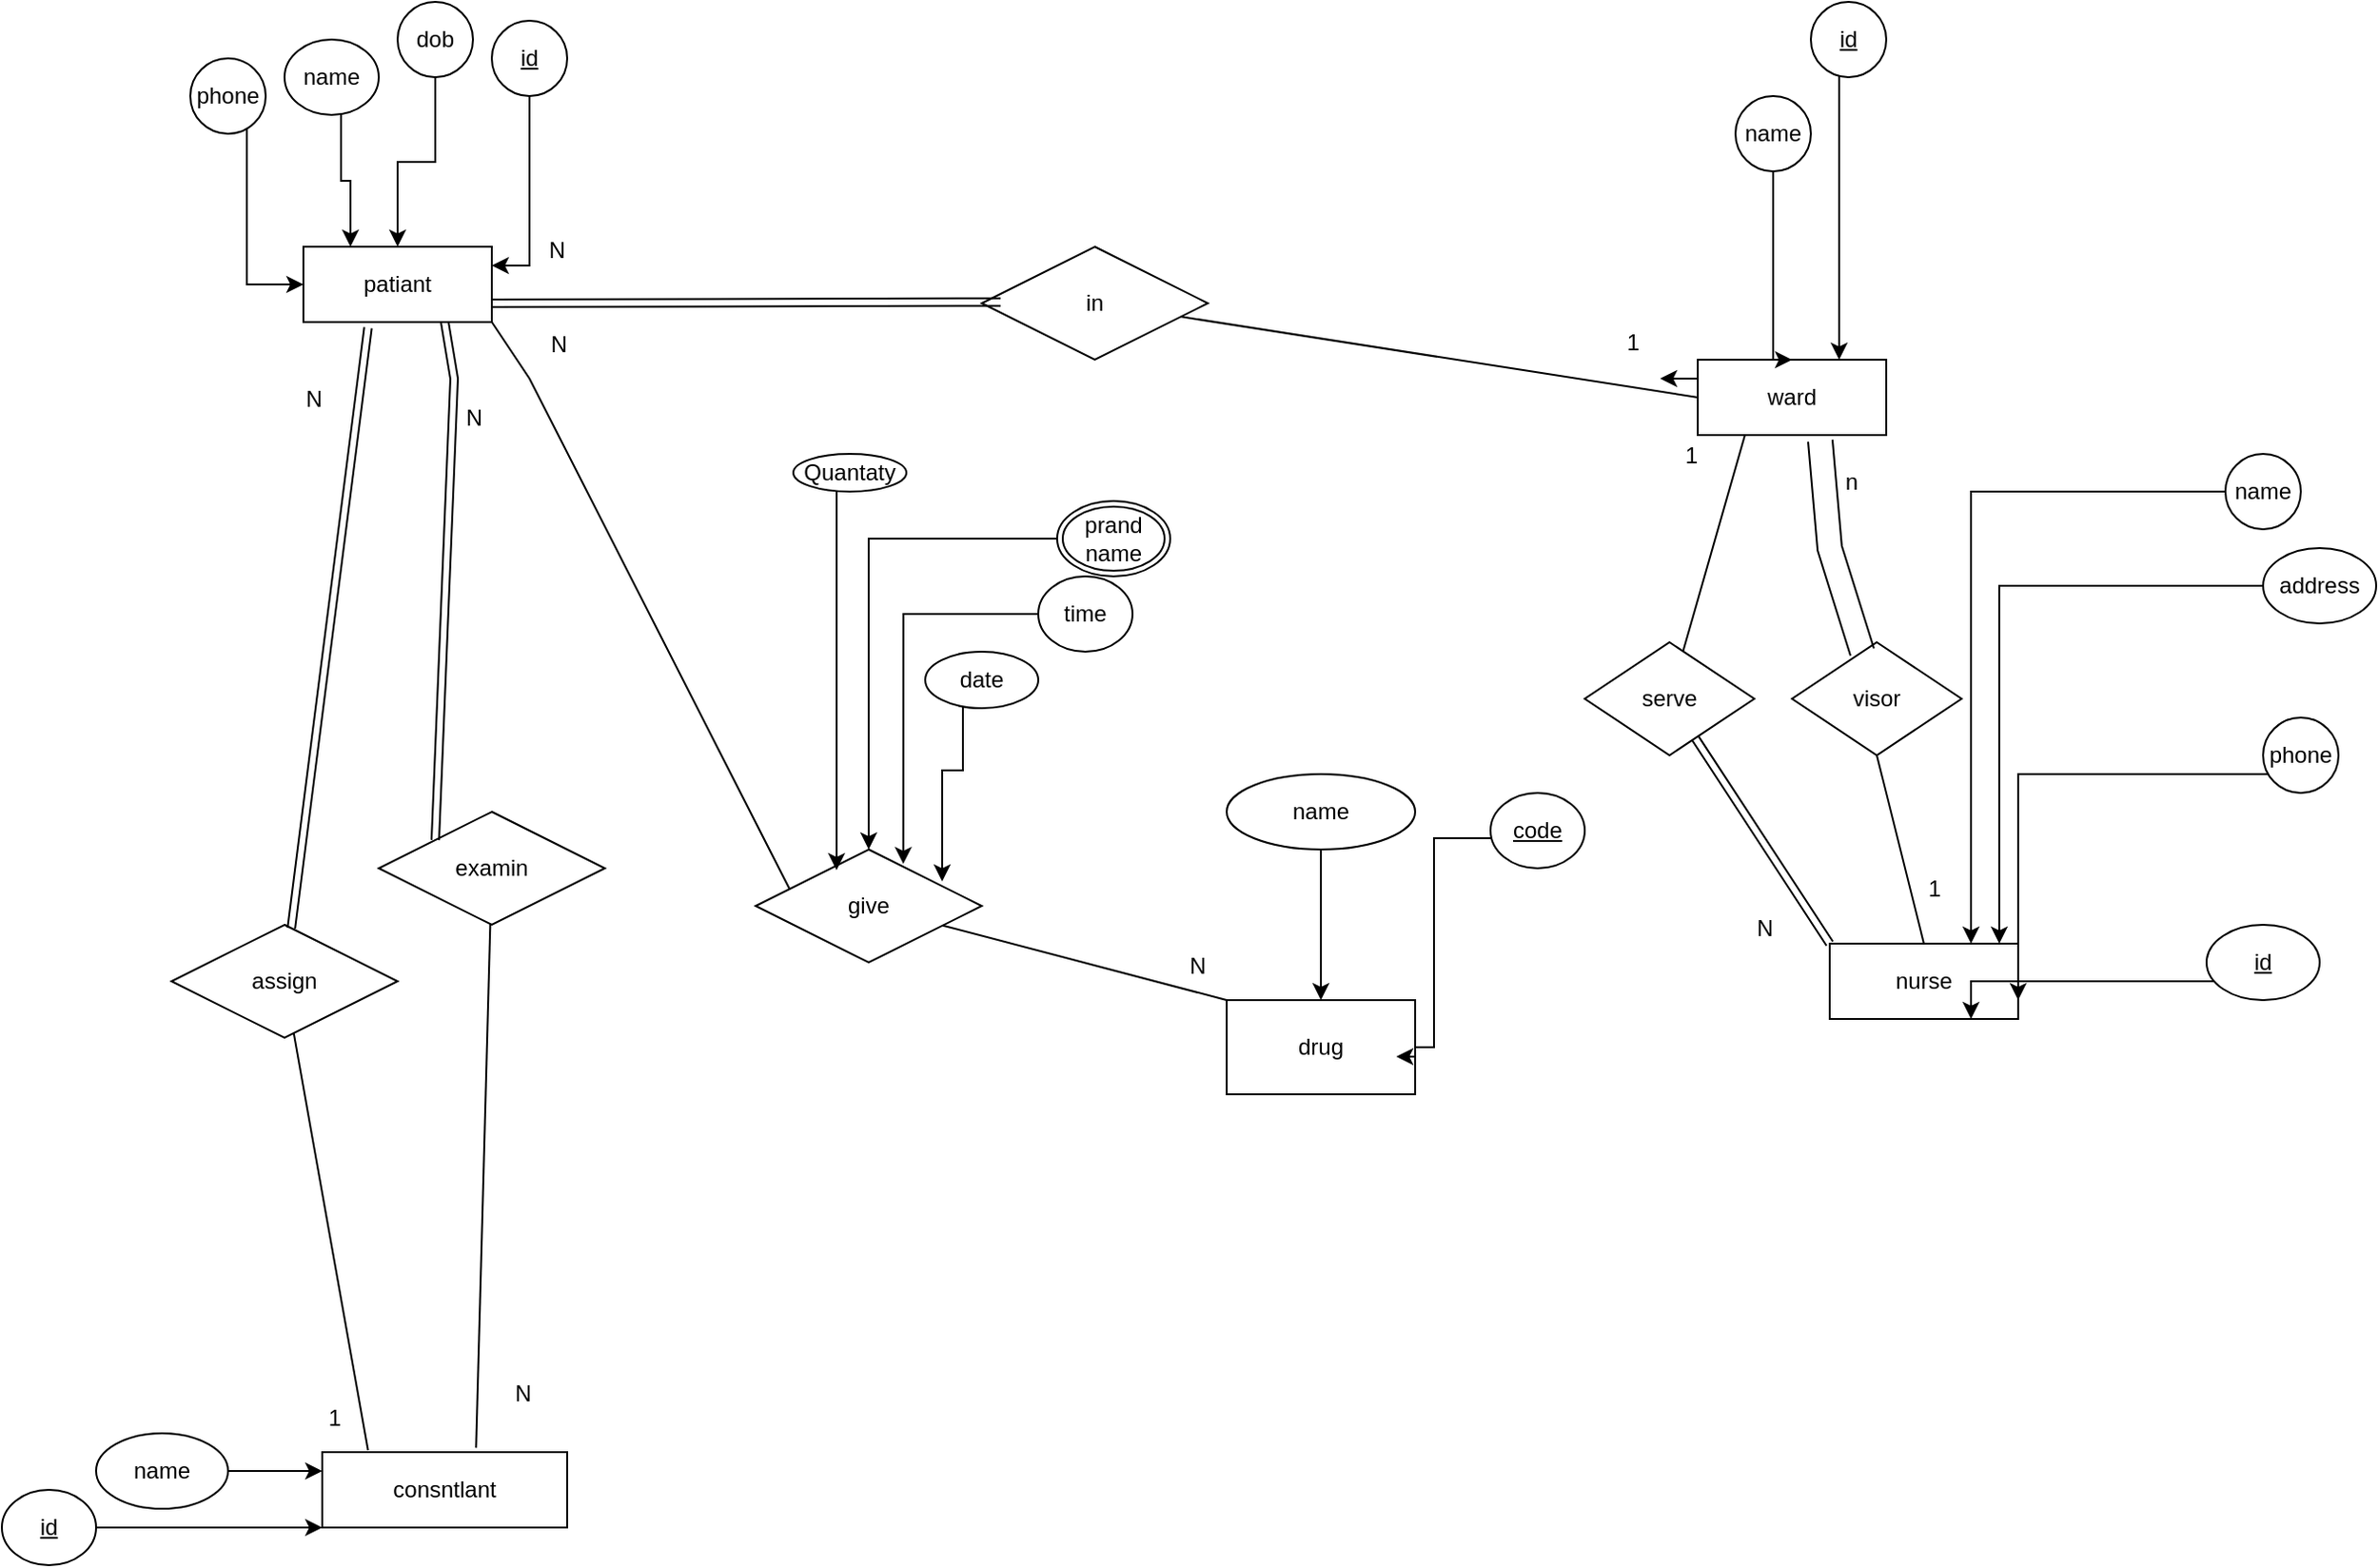 <mxfile version="15.8.4" type="device"><diagram id="R2lEEEUBdFMjLlhIrx00" name="Page-1"><mxGraphModel dx="1958" dy="553" grid="1" gridSize="10" guides="1" tooltips="1" connect="1" arrows="1" fold="1" page="1" pageScale="1" pageWidth="850" pageHeight="1100" math="0" shadow="0" extFonts="Permanent Marker^https://fonts.googleapis.com/css?family=Permanent+Marker"><root><mxCell id="0"/><mxCell id="1" parent="0"/><mxCell id="y5hX6TuAhBBYB0JU6No_-34" style="edgeStyle=orthogonalEdgeStyle;rounded=0;orthogonalLoop=1;jettySize=auto;html=1;exitX=1;exitY=0.75;exitDx=0;exitDy=0;" parent="1" source="y5hX6TuAhBBYB0JU6No_-2" edge="1"><mxGeometry relative="1" as="geometry"><mxPoint x="19.667" y="169.667" as="targetPoint"/></mxGeometry></mxCell><mxCell id="y5hX6TuAhBBYB0JU6No_-2" value="patiant" style="whiteSpace=wrap;html=1;align=center;" parent="1" vertex="1"><mxGeometry x="-80" y="140" width="100" height="40" as="geometry"/></mxCell><mxCell id="y5hX6TuAhBBYB0JU6No_-23" style="edgeStyle=orthogonalEdgeStyle;rounded=0;orthogonalLoop=1;jettySize=auto;html=1;exitX=0;exitY=0.25;exitDx=0;exitDy=0;" parent="1" source="y5hX6TuAhBBYB0JU6No_-3" edge="1"><mxGeometry relative="1" as="geometry"><mxPoint x="640" y="209.667" as="targetPoint"/></mxGeometry></mxCell><mxCell id="y5hX6TuAhBBYB0JU6No_-3" value="ward" style="whiteSpace=wrap;html=1;align=center;" parent="1" vertex="1"><mxGeometry x="660" y="200" width="100" height="40" as="geometry"/></mxCell><mxCell id="y5hX6TuAhBBYB0JU6No_-4" value="nurse" style="whiteSpace=wrap;html=1;align=center;" parent="1" vertex="1"><mxGeometry x="730" y="510" width="100" height="40" as="geometry"/></mxCell><mxCell id="y5hX6TuAhBBYB0JU6No_-5" value="consntlant" style="whiteSpace=wrap;html=1;align=center;" parent="1" vertex="1"><mxGeometry x="-70" y="780" width="130" height="40" as="geometry"/></mxCell><mxCell id="y5hX6TuAhBBYB0JU6No_-6" value="drug" style="whiteSpace=wrap;html=1;align=center;" parent="1" vertex="1"><mxGeometry x="410" y="540" width="100" height="50" as="geometry"/></mxCell><mxCell id="y5hX6TuAhBBYB0JU6No_-14" style="edgeStyle=orthogonalEdgeStyle;rounded=0;orthogonalLoop=1;jettySize=auto;html=1;entryX=1;entryY=0.25;entryDx=0;entryDy=0;" parent="1" source="y5hX6TuAhBBYB0JU6No_-7" target="y5hX6TuAhBBYB0JU6No_-2" edge="1"><mxGeometry relative="1" as="geometry"><Array as="points"><mxPoint x="40" y="150"/></Array></mxGeometry></mxCell><mxCell id="y5hX6TuAhBBYB0JU6No_-7" value="id" style="ellipse;whiteSpace=wrap;html=1;align=center;fontStyle=4;" parent="1" vertex="1"><mxGeometry x="20" y="20" width="40" height="40" as="geometry"/></mxCell><mxCell id="y5hX6TuAhBBYB0JU6No_-13" style="edgeStyle=orthogonalEdgeStyle;rounded=0;orthogonalLoop=1;jettySize=auto;html=1;exitX=0.5;exitY=1;exitDx=0;exitDy=0;" parent="1" source="y5hX6TuAhBBYB0JU6No_-8" target="y5hX6TuAhBBYB0JU6No_-2" edge="1"><mxGeometry relative="1" as="geometry"/></mxCell><mxCell id="y5hX6TuAhBBYB0JU6No_-8" value="dob" style="ellipse;whiteSpace=wrap;html=1;align=center;" parent="1" vertex="1"><mxGeometry x="-30" y="10" width="40" height="40" as="geometry"/></mxCell><mxCell id="y5hX6TuAhBBYB0JU6No_-11" style="edgeStyle=orthogonalEdgeStyle;rounded=0;orthogonalLoop=1;jettySize=auto;html=1;entryX=0;entryY=0.5;entryDx=0;entryDy=0;" parent="1" source="y5hX6TuAhBBYB0JU6No_-9" target="y5hX6TuAhBBYB0JU6No_-2" edge="1"><mxGeometry relative="1" as="geometry"><mxPoint x="-230" y="180" as="targetPoint"/><Array as="points"><mxPoint x="-110" y="60"/><mxPoint x="-110" y="160"/></Array></mxGeometry></mxCell><mxCell id="y5hX6TuAhBBYB0JU6No_-9" value="phone" style="ellipse;whiteSpace=wrap;html=1;align=center;" parent="1" vertex="1"><mxGeometry x="-140" y="40" width="40" height="40" as="geometry"/></mxCell><mxCell id="y5hX6TuAhBBYB0JU6No_-12" style="edgeStyle=orthogonalEdgeStyle;rounded=0;orthogonalLoop=1;jettySize=auto;html=1;entryX=0.25;entryY=0;entryDx=0;entryDy=0;" parent="1" source="y5hX6TuAhBBYB0JU6No_-10" target="y5hX6TuAhBBYB0JU6No_-2" edge="1"><mxGeometry relative="1" as="geometry"><Array as="points"><mxPoint x="-60" y="105"/><mxPoint x="-55" y="105"/></Array></mxGeometry></mxCell><mxCell id="y5hX6TuAhBBYB0JU6No_-10" value="name" style="ellipse;whiteSpace=wrap;html=1;align=center;" parent="1" vertex="1"><mxGeometry x="-90" y="30" width="50" height="40" as="geometry"/></mxCell><mxCell id="y5hX6TuAhBBYB0JU6No_-18" style="edgeStyle=orthogonalEdgeStyle;rounded=0;orthogonalLoop=1;jettySize=auto;html=1;entryX=0.75;entryY=0;entryDx=0;entryDy=0;" parent="1" source="y5hX6TuAhBBYB0JU6No_-16" target="y5hX6TuAhBBYB0JU6No_-3" edge="1"><mxGeometry relative="1" as="geometry"><Array as="points"><mxPoint x="735" y="90"/><mxPoint x="735" y="90"/></Array></mxGeometry></mxCell><mxCell id="y5hX6TuAhBBYB0JU6No_-16" value="id" style="ellipse;whiteSpace=wrap;html=1;align=center;fontStyle=4;" parent="1" vertex="1"><mxGeometry x="720" y="10" width="40" height="40" as="geometry"/></mxCell><mxCell id="y5hX6TuAhBBYB0JU6No_-19" style="edgeStyle=orthogonalEdgeStyle;rounded=0;orthogonalLoop=1;jettySize=auto;html=1;exitX=0.5;exitY=1;exitDx=0;exitDy=0;entryX=0.5;entryY=0;entryDx=0;entryDy=0;" parent="1" source="y5hX6TuAhBBYB0JU6No_-17" target="y5hX6TuAhBBYB0JU6No_-3" edge="1"><mxGeometry relative="1" as="geometry"><Array as="points"><mxPoint x="700" y="200"/></Array></mxGeometry></mxCell><mxCell id="y5hX6TuAhBBYB0JU6No_-17" value="name" style="ellipse;whiteSpace=wrap;html=1;align=center;" parent="1" vertex="1"><mxGeometry x="680" y="60" width="40" height="40" as="geometry"/></mxCell><mxCell id="y5hX6TuAhBBYB0JU6No_-20" value="in" style="shape=rhombus;perimeter=rhombusPerimeter;whiteSpace=wrap;html=1;align=center;" parent="1" vertex="1"><mxGeometry x="280" y="140" width="120" height="60" as="geometry"/></mxCell><mxCell id="y5hX6TuAhBBYB0JU6No_-21" value="" style="endArrow=none;html=1;rounded=0;" parent="1" source="y5hX6TuAhBBYB0JU6No_-20" edge="1"><mxGeometry relative="1" as="geometry"><mxPoint x="500" y="220" as="sourcePoint"/><mxPoint x="660" y="220" as="targetPoint"/></mxGeometry></mxCell><mxCell id="y5hX6TuAhBBYB0JU6No_-22" value="1" style="resizable=0;html=1;align=right;verticalAlign=bottom;" parent="y5hX6TuAhBBYB0JU6No_-21" connectable="0" vertex="1"><mxGeometry x="1" relative="1" as="geometry"><mxPoint x="-30" y="-20" as="offset"/></mxGeometry></mxCell><mxCell id="y5hX6TuAhBBYB0JU6No_-24" value="" style="shape=link;html=1;rounded=0;exitX=1;exitY=0.75;exitDx=0;exitDy=0;" parent="1" source="y5hX6TuAhBBYB0JU6No_-2" edge="1"><mxGeometry relative="1" as="geometry"><mxPoint x="130" y="169.33" as="sourcePoint"/><mxPoint x="290" y="169.33" as="targetPoint"/></mxGeometry></mxCell><mxCell id="y5hX6TuAhBBYB0JU6No_-25" value="N" style="resizable=0;html=1;align=right;verticalAlign=bottom;" parent="y5hX6TuAhBBYB0JU6No_-24" connectable="0" vertex="1"><mxGeometry x="1" relative="1" as="geometry"><mxPoint x="-230" y="-19" as="offset"/></mxGeometry></mxCell><mxCell id="y5hX6TuAhBBYB0JU6No_-28" style="edgeStyle=orthogonalEdgeStyle;rounded=0;orthogonalLoop=1;jettySize=auto;html=1;entryX=0;entryY=1;entryDx=0;entryDy=0;" parent="1" source="y5hX6TuAhBBYB0JU6No_-26" target="y5hX6TuAhBBYB0JU6No_-5" edge="1"><mxGeometry relative="1" as="geometry"><Array as="points"><mxPoint x="-90" y="820"/><mxPoint x="-90" y="820"/></Array></mxGeometry></mxCell><mxCell id="y5hX6TuAhBBYB0JU6No_-26" value="id" style="ellipse;whiteSpace=wrap;html=1;align=center;fontStyle=4;" parent="1" vertex="1"><mxGeometry x="-240" y="800" width="50" height="40" as="geometry"/></mxCell><mxCell id="y5hX6TuAhBBYB0JU6No_-29" style="edgeStyle=orthogonalEdgeStyle;rounded=0;orthogonalLoop=1;jettySize=auto;html=1;entryX=0;entryY=0.25;entryDx=0;entryDy=0;" parent="1" source="y5hX6TuAhBBYB0JU6No_-27" target="y5hX6TuAhBBYB0JU6No_-5" edge="1"><mxGeometry relative="1" as="geometry"><Array as="points"><mxPoint x="-140" y="790"/><mxPoint x="-140" y="790"/></Array></mxGeometry></mxCell><mxCell id="y5hX6TuAhBBYB0JU6No_-27" value="name" style="ellipse;whiteSpace=wrap;html=1;align=center;" parent="1" vertex="1"><mxGeometry x="-190" y="770" width="70" height="40" as="geometry"/></mxCell><mxCell id="y5hX6TuAhBBYB0JU6No_-30" value="examin" style="shape=rhombus;perimeter=rhombusPerimeter;whiteSpace=wrap;html=1;align=center;" parent="1" vertex="1"><mxGeometry x="-40" y="440" width="120" height="60" as="geometry"/></mxCell><mxCell id="y5hX6TuAhBBYB0JU6No_-31" value="assign" style="shape=rhombus;perimeter=rhombusPerimeter;whiteSpace=wrap;html=1;align=center;" parent="1" vertex="1"><mxGeometry x="-150" y="500" width="120" height="60" as="geometry"/></mxCell><mxCell id="y5hX6TuAhBBYB0JU6No_-32" value="" style="shape=link;html=1;rounded=0;entryX=0.75;entryY=1;entryDx=0;entryDy=0;exitX=0;exitY=0;exitDx=0;exitDy=0;" parent="1" source="y5hX6TuAhBBYB0JU6No_-30" target="y5hX6TuAhBBYB0JU6No_-2" edge="1"><mxGeometry relative="1" as="geometry"><mxPoint x="40" y="400" as="sourcePoint"/><mxPoint x="200" y="400" as="targetPoint"/><Array as="points"><mxPoint y="210"/></Array></mxGeometry></mxCell><mxCell id="y5hX6TuAhBBYB0JU6No_-33" value="N" style="resizable=0;html=1;align=right;verticalAlign=bottom;" parent="y5hX6TuAhBBYB0JU6No_-32" connectable="0" vertex="1"><mxGeometry x="1" relative="1" as="geometry"><mxPoint x="20" y="59" as="offset"/></mxGeometry></mxCell><mxCell id="y5hX6TuAhBBYB0JU6No_-35" value="" style="shape=link;html=1;rounded=0;entryX=0.343;entryY=1.075;entryDx=0;entryDy=0;entryPerimeter=0;" parent="1" source="y5hX6TuAhBBYB0JU6No_-31" target="y5hX6TuAhBBYB0JU6No_-2" edge="1"><mxGeometry relative="1" as="geometry"><mxPoint x="220" y="490" as="sourcePoint"/><mxPoint x="380" y="490" as="targetPoint"/></mxGeometry></mxCell><mxCell id="y5hX6TuAhBBYB0JU6No_-36" value="N" style="resizable=0;html=1;align=right;verticalAlign=bottom;" parent="y5hX6TuAhBBYB0JU6No_-35" connectable="0" vertex="1"><mxGeometry x="1" relative="1" as="geometry"><mxPoint x="-24" y="47" as="offset"/></mxGeometry></mxCell><mxCell id="y5hX6TuAhBBYB0JU6No_-37" value="" style="endArrow=none;html=1;rounded=0;entryX=0.628;entryY=-0.058;entryDx=0;entryDy=0;entryPerimeter=0;" parent="1" source="y5hX6TuAhBBYB0JU6No_-30" target="y5hX6TuAhBBYB0JU6No_-5" edge="1"><mxGeometry relative="1" as="geometry"><mxPoint x="220" y="620" as="sourcePoint"/><mxPoint x="10" y="770" as="targetPoint"/></mxGeometry></mxCell><mxCell id="y5hX6TuAhBBYB0JU6No_-38" value="N" style="resizable=0;html=1;align=right;verticalAlign=bottom;" parent="y5hX6TuAhBBYB0JU6No_-37" connectable="0" vertex="1"><mxGeometry x="1" relative="1" as="geometry"><mxPoint x="30" y="-20" as="offset"/></mxGeometry></mxCell><mxCell id="y5hX6TuAhBBYB0JU6No_-39" value="" style="endArrow=none;html=1;rounded=0;entryX=0.187;entryY=-0.025;entryDx=0;entryDy=0;entryPerimeter=0;" parent="1" source="y5hX6TuAhBBYB0JU6No_-31" target="y5hX6TuAhBBYB0JU6No_-5" edge="1"><mxGeometry relative="1" as="geometry"><mxPoint x="220" y="620" as="sourcePoint"/><mxPoint x="380" y="620" as="targetPoint"/></mxGeometry></mxCell><mxCell id="y5hX6TuAhBBYB0JU6No_-40" value="1" style="resizable=0;html=1;align=right;verticalAlign=bottom;" parent="y5hX6TuAhBBYB0JU6No_-39" connectable="0" vertex="1"><mxGeometry x="1" relative="1" as="geometry"><mxPoint x="-14" y="-9" as="offset"/></mxGeometry></mxCell><mxCell id="y5hX6TuAhBBYB0JU6No_-45" style="edgeStyle=orthogonalEdgeStyle;rounded=0;orthogonalLoop=1;jettySize=auto;html=1;entryX=0.75;entryY=1;entryDx=0;entryDy=0;" parent="1" source="y5hX6TuAhBBYB0JU6No_-41" target="y5hX6TuAhBBYB0JU6No_-4" edge="1"><mxGeometry relative="1" as="geometry"><mxPoint x="870" y="600" as="targetPoint"/><Array as="points"><mxPoint x="805" y="530"/></Array></mxGeometry></mxCell><mxCell id="y5hX6TuAhBBYB0JU6No_-41" value="id" style="ellipse;whiteSpace=wrap;html=1;align=center;fontStyle=4;" parent="1" vertex="1"><mxGeometry x="930" y="500" width="60" height="40" as="geometry"/></mxCell><mxCell id="y5hX6TuAhBBYB0JU6No_-47" style="edgeStyle=orthogonalEdgeStyle;rounded=0;orthogonalLoop=1;jettySize=auto;html=1;" parent="1" source="y5hX6TuAhBBYB0JU6No_-42" edge="1"><mxGeometry relative="1" as="geometry"><mxPoint x="820" y="510" as="targetPoint"/><Array as="points"><mxPoint x="820" y="320"/><mxPoint x="820" y="510"/></Array></mxGeometry></mxCell><mxCell id="y5hX6TuAhBBYB0JU6No_-42" value="address" style="ellipse;whiteSpace=wrap;html=1;align=center;" parent="1" vertex="1"><mxGeometry x="960" y="300" width="60" height="40" as="geometry"/></mxCell><mxCell id="y5hX6TuAhBBYB0JU6No_-46" style="edgeStyle=orthogonalEdgeStyle;rounded=0;orthogonalLoop=1;jettySize=auto;html=1;entryX=1;entryY=0.75;entryDx=0;entryDy=0;" parent="1" source="y5hX6TuAhBBYB0JU6No_-43" target="y5hX6TuAhBBYB0JU6No_-4" edge="1"><mxGeometry relative="1" as="geometry"><mxPoint x="840" y="560" as="targetPoint"/><Array as="points"><mxPoint x="830" y="420"/></Array></mxGeometry></mxCell><mxCell id="y5hX6TuAhBBYB0JU6No_-43" value="phone" style="ellipse;whiteSpace=wrap;html=1;align=center;" parent="1" vertex="1"><mxGeometry x="960" y="390" width="40" height="40" as="geometry"/></mxCell><mxCell id="y5hX6TuAhBBYB0JU6No_-48" style="edgeStyle=orthogonalEdgeStyle;rounded=0;orthogonalLoop=1;jettySize=auto;html=1;exitX=0;exitY=0.5;exitDx=0;exitDy=0;entryX=0.75;entryY=0;entryDx=0;entryDy=0;" parent="1" source="y5hX6TuAhBBYB0JU6No_-44" target="y5hX6TuAhBBYB0JU6No_-4" edge="1"><mxGeometry relative="1" as="geometry"><mxPoint x="780" y="560" as="targetPoint"/></mxGeometry></mxCell><mxCell id="y5hX6TuAhBBYB0JU6No_-44" value="name" style="ellipse;whiteSpace=wrap;html=1;align=center;" parent="1" vertex="1"><mxGeometry x="940" y="250" width="40" height="40" as="geometry"/></mxCell><mxCell id="y5hX6TuAhBBYB0JU6No_-49" value="visor" style="shape=rhombus;perimeter=rhombusPerimeter;whiteSpace=wrap;html=1;align=center;" parent="1" vertex="1"><mxGeometry x="710" y="350" width="90" height="60" as="geometry"/></mxCell><mxCell id="y5hX6TuAhBBYB0JU6No_-57" value="" style="shape=link;html=1;rounded=0;entryX=0.65;entryY=1.075;entryDx=0;entryDy=0;entryPerimeter=0;width=13;" parent="1" source="y5hX6TuAhBBYB0JU6No_-49" target="y5hX6TuAhBBYB0JU6No_-3" edge="1"><mxGeometry relative="1" as="geometry"><mxPoint x="350" y="330" as="sourcePoint"/><mxPoint x="510" y="330" as="targetPoint"/><Array as="points"><mxPoint x="730" y="300"/></Array></mxGeometry></mxCell><mxCell id="y5hX6TuAhBBYB0JU6No_-58" value="n" style="resizable=0;html=1;align=right;verticalAlign=bottom;" parent="y5hX6TuAhBBYB0JU6No_-57" connectable="0" vertex="1"><mxGeometry x="1" relative="1" as="geometry"><mxPoint x="20" y="30" as="offset"/></mxGeometry></mxCell><mxCell id="y5hX6TuAhBBYB0JU6No_-82" style="edgeStyle=orthogonalEdgeStyle;rounded=0;orthogonalLoop=1;jettySize=auto;html=1;exitX=0;exitY=1;exitDx=0;exitDy=0;" parent="1" source="y5hX6TuAhBBYB0JU6No_-63" edge="1"><mxGeometry relative="1" as="geometry"><mxPoint x="500" y="570" as="targetPoint"/><Array as="points"><mxPoint x="520" y="454"/><mxPoint x="520" y="565"/><mxPoint x="510" y="565"/></Array></mxGeometry></mxCell><mxCell id="y5hX6TuAhBBYB0JU6No_-63" value="code" style="ellipse;whiteSpace=wrap;html=1;align=center;fontStyle=4;" parent="1" vertex="1"><mxGeometry x="550" y="430" width="50" height="40" as="geometry"/></mxCell><mxCell id="y5hX6TuAhBBYB0JU6No_-66" style="edgeStyle=orthogonalEdgeStyle;rounded=0;orthogonalLoop=1;jettySize=auto;html=1;startArrow=none;" parent="1" source="PT_iAE1hlP70FSU0trbk-1" target="y5hX6TuAhBBYB0JU6No_-69" edge="1"><mxGeometry relative="1" as="geometry"><mxPoint x="470" y="300" as="sourcePoint"/></mxGeometry></mxCell><mxCell id="y5hX6TuAhBBYB0JU6No_-68" style="edgeStyle=orthogonalEdgeStyle;rounded=0;orthogonalLoop=1;jettySize=auto;html=1;" parent="1" source="y5hX6TuAhBBYB0JU6No_-65" target="y5hX6TuAhBBYB0JU6No_-6" edge="1"><mxGeometry relative="1" as="geometry"><Array as="points"><mxPoint x="460" y="490"/><mxPoint x="460" y="490"/></Array></mxGeometry></mxCell><mxCell id="y5hX6TuAhBBYB0JU6No_-65" value="name" style="ellipse;whiteSpace=wrap;html=1;align=center;" parent="1" vertex="1"><mxGeometry x="410" y="420" width="100" height="40" as="geometry"/></mxCell><mxCell id="y5hX6TuAhBBYB0JU6No_-69" value="give" style="shape=rhombus;perimeter=rhombusPerimeter;whiteSpace=wrap;html=1;align=center;" parent="1" vertex="1"><mxGeometry x="160" y="460" width="120" height="60" as="geometry"/></mxCell><mxCell id="y5hX6TuAhBBYB0JU6No_-70" value="" style="endArrow=none;html=1;rounded=0;entryX=0;entryY=0;entryDx=0;entryDy=0;" parent="1" source="y5hX6TuAhBBYB0JU6No_-69" target="y5hX6TuAhBBYB0JU6No_-6" edge="1"><mxGeometry relative="1" as="geometry"><mxPoint x="200" y="330" as="sourcePoint"/><mxPoint x="360" y="330" as="targetPoint"/></mxGeometry></mxCell><mxCell id="y5hX6TuAhBBYB0JU6No_-71" value="N" style="resizable=0;html=1;align=right;verticalAlign=bottom;" parent="y5hX6TuAhBBYB0JU6No_-70" connectable="0" vertex="1"><mxGeometry x="1" relative="1" as="geometry"><mxPoint x="-11" y="-10" as="offset"/></mxGeometry></mxCell><mxCell id="y5hX6TuAhBBYB0JU6No_-72" value="" style="endArrow=none;html=1;rounded=0;exitX=0.15;exitY=0.35;exitDx=0;exitDy=0;exitPerimeter=0;entryX=1;entryY=1;entryDx=0;entryDy=0;" parent="1" source="y5hX6TuAhBBYB0JU6No_-69" target="y5hX6TuAhBBYB0JU6No_-2" edge="1"><mxGeometry relative="1" as="geometry"><mxPoint x="200" y="330" as="sourcePoint"/><mxPoint x="20" y="190" as="targetPoint"/><Array as="points"><mxPoint x="40" y="210"/></Array></mxGeometry></mxCell><mxCell id="y5hX6TuAhBBYB0JU6No_-73" value="N" style="resizable=0;html=1;align=right;verticalAlign=bottom;" parent="y5hX6TuAhBBYB0JU6No_-72" connectable="0" vertex="1"><mxGeometry x="1" relative="1" as="geometry"><mxPoint x="40" y="20" as="offset"/></mxGeometry></mxCell><mxCell id="3qjIgwKK7R_exdMwYFdO-4" style="edgeStyle=orthogonalEdgeStyle;rounded=0;orthogonalLoop=1;jettySize=auto;html=1;entryX=0.825;entryY=0.283;entryDx=0;entryDy=0;entryPerimeter=0;" parent="1" source="y5hX6TuAhBBYB0JU6No_-74" target="y5hX6TuAhBBYB0JU6No_-69" edge="1"><mxGeometry relative="1" as="geometry"><Array as="points"><mxPoint x="270" y="418"/><mxPoint x="259" y="418"/></Array></mxGeometry></mxCell><mxCell id="y5hX6TuAhBBYB0JU6No_-74" value="date" style="ellipse;whiteSpace=wrap;html=1;align=center;" parent="1" vertex="1"><mxGeometry x="250" y="355" width="60" height="30" as="geometry"/></mxCell><mxCell id="y5hX6TuAhBBYB0JU6No_-76" style="edgeStyle=orthogonalEdgeStyle;rounded=0;orthogonalLoop=1;jettySize=auto;html=1;exitX=0.28;exitY=0.95;exitDx=0;exitDy=0;exitPerimeter=0;entryX=0.358;entryY=0.183;entryDx=0;entryDy=0;entryPerimeter=0;" parent="1" source="y5hX6TuAhBBYB0JU6No_-75" target="y5hX6TuAhBBYB0JU6No_-69" edge="1"><mxGeometry relative="1" as="geometry"><mxPoint x="210" y="280" as="sourcePoint"/><Array as="points"><mxPoint x="203" y="269"/></Array></mxGeometry></mxCell><mxCell id="y5hX6TuAhBBYB0JU6No_-75" value="Quantaty" style="ellipse;whiteSpace=wrap;html=1;align=center;" parent="1" vertex="1"><mxGeometry x="180" y="250" width="60" height="20" as="geometry"/></mxCell><mxCell id="y5hX6TuAhBBYB0JU6No_-81" style="edgeStyle=orthogonalEdgeStyle;rounded=0;orthogonalLoop=1;jettySize=auto;html=1;entryX=0.653;entryY=0.128;entryDx=0;entryDy=0;entryPerimeter=0;" parent="1" source="y5hX6TuAhBBYB0JU6No_-80" target="y5hX6TuAhBBYB0JU6No_-69" edge="1"><mxGeometry relative="1" as="geometry"/></mxCell><mxCell id="y5hX6TuAhBBYB0JU6No_-80" value="time" style="ellipse;whiteSpace=wrap;html=1;align=center;" parent="1" vertex="1"><mxGeometry x="310" y="315" width="50" height="40" as="geometry"/></mxCell><mxCell id="vznx5KgkOAOK4rNANVkn-1" value="serve" style="shape=rhombus;perimeter=rhombusPerimeter;whiteSpace=wrap;html=1;align=center;" parent="1" vertex="1"><mxGeometry x="600" y="350" width="90" height="60" as="geometry"/></mxCell><mxCell id="vznx5KgkOAOK4rNANVkn-2" value="" style="shape=link;html=1;rounded=0;entryX=0;entryY=0;entryDx=0;entryDy=0;" parent="1" source="vznx5KgkOAOK4rNANVkn-1" target="y5hX6TuAhBBYB0JU6No_-4" edge="1"><mxGeometry relative="1" as="geometry"><mxPoint x="490" y="420" as="sourcePoint"/><mxPoint x="650" y="420" as="targetPoint"/></mxGeometry></mxCell><mxCell id="vznx5KgkOAOK4rNANVkn-3" value="N" style="resizable=0;html=1;align=right;verticalAlign=bottom;" parent="vznx5KgkOAOK4rNANVkn-2" connectable="0" vertex="1"><mxGeometry x="1" relative="1" as="geometry"><mxPoint x="-30" as="offset"/></mxGeometry></mxCell><mxCell id="vznx5KgkOAOK4rNANVkn-4" value="" style="endArrow=none;html=1;rounded=0;entryX=0.25;entryY=1;entryDx=0;entryDy=0;" parent="1" source="vznx5KgkOAOK4rNANVkn-1" target="y5hX6TuAhBBYB0JU6No_-3" edge="1"><mxGeometry relative="1" as="geometry"><mxPoint x="490" y="420" as="sourcePoint"/><mxPoint x="650" y="420" as="targetPoint"/></mxGeometry></mxCell><mxCell id="vznx5KgkOAOK4rNANVkn-5" value="1" style="resizable=0;html=1;align=right;verticalAlign=bottom;" parent="vznx5KgkOAOK4rNANVkn-4" connectable="0" vertex="1"><mxGeometry x="1" relative="1" as="geometry"><mxPoint x="-25" y="20" as="offset"/></mxGeometry></mxCell><mxCell id="vznx5KgkOAOK4rNANVkn-6" value="" style="endArrow=none;html=1;rounded=0;entryX=0.5;entryY=0;entryDx=0;entryDy=0;exitX=0.5;exitY=1;exitDx=0;exitDy=0;" parent="1" source="y5hX6TuAhBBYB0JU6No_-49" target="y5hX6TuAhBBYB0JU6No_-4" edge="1"><mxGeometry relative="1" as="geometry"><mxPoint x="490" y="420" as="sourcePoint"/><mxPoint x="650" y="420" as="targetPoint"/></mxGeometry></mxCell><mxCell id="vznx5KgkOAOK4rNANVkn-7" value="1" style="resizable=0;html=1;align=right;verticalAlign=bottom;" parent="vznx5KgkOAOK4rNANVkn-6" connectable="0" vertex="1"><mxGeometry x="1" relative="1" as="geometry"><mxPoint x="10" y="-20" as="offset"/></mxGeometry></mxCell><mxCell id="PT_iAE1hlP70FSU0trbk-1" value="prand name" style="ellipse;shape=doubleEllipse;margin=3;whiteSpace=wrap;html=1;align=center;" parent="1" vertex="1"><mxGeometry x="320" y="275" width="60" height="40" as="geometry"/></mxCell></root></mxGraphModel></diagram></mxfile>